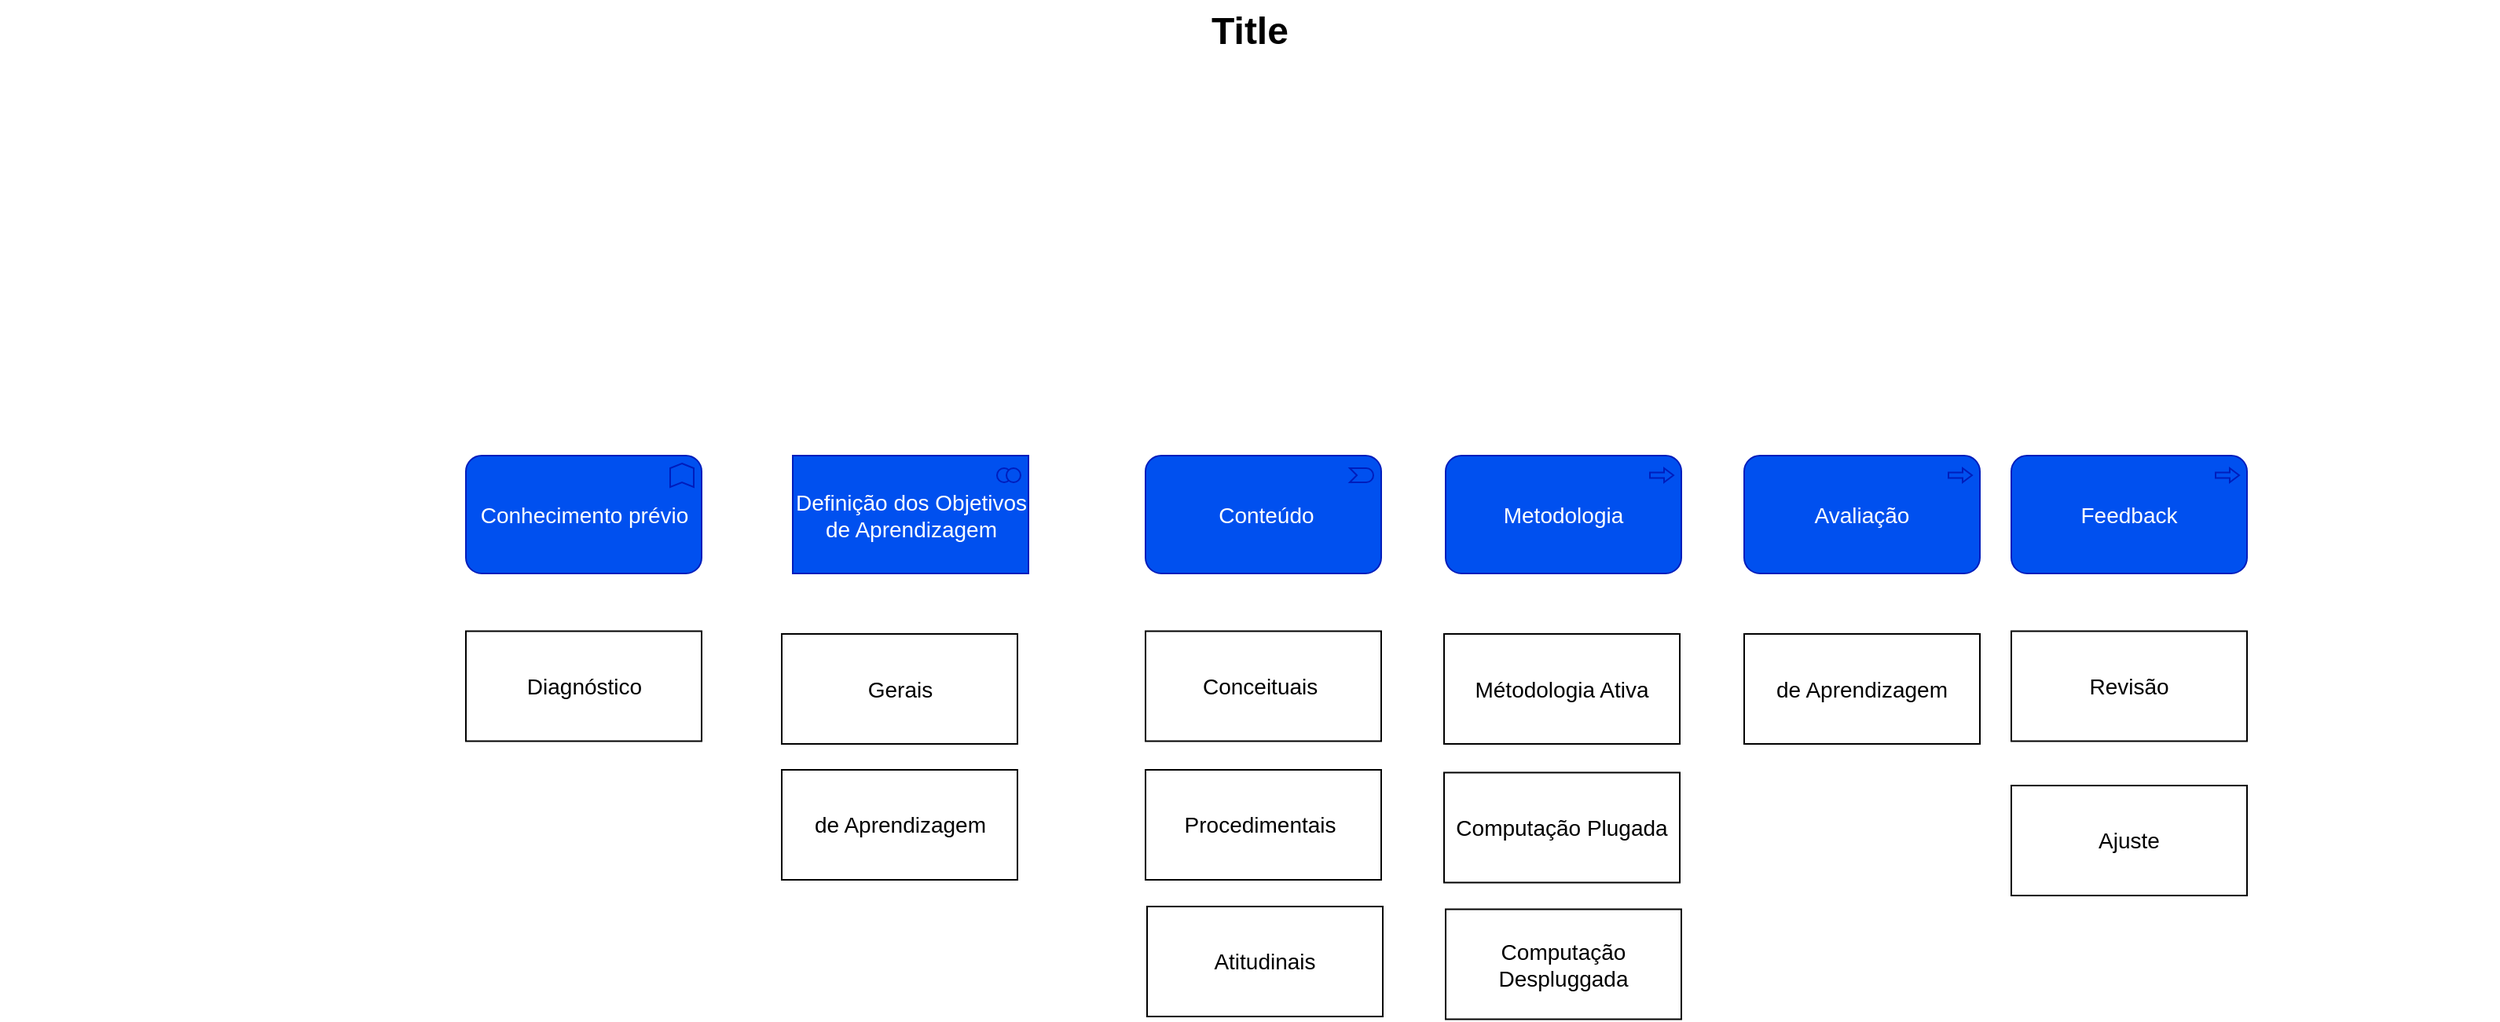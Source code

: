 <mxfile version="26.0.16">
  <diagram id="6I0OCvxSQrVGMHxT2VVA" name="Page-1">
    <mxGraphModel dx="1354" dy="558" grid="1" gridSize="10" guides="1" tooltips="1" connect="1" arrows="1" fold="1" page="1" pageScale="1" pageWidth="850" pageHeight="1100" math="0" shadow="0">
      <root>
        <mxCell id="0" />
        <mxCell id="1" parent="0" />
        <mxCell id="dKdSaXE48SgPbhcamS2K-54" value="Conhecimento prévio" style="html=1;whiteSpace=wrap;fillColor=#0050ef;shape=mxgraph.archimate3.application;appType=func;archiType=rounded;fontSize=14;strokeColor=#001DBC;fontColor=#ffffff;" parent="1" vertex="1">
          <mxGeometry x="346.5" y="360" width="150" height="75" as="geometry" />
        </mxCell>
        <mxCell id="dKdSaXE48SgPbhcamS2K-55" value="Definição dos Objetivos de Aprendizagem" style="html=1;whiteSpace=wrap;fillColor=#0050ef;shape=mxgraph.archimate3.application;appType=collab;archiType=square;fontSize=14;fontColor=#ffffff;strokeColor=#001DBC;" parent="1" vertex="1">
          <mxGeometry x="554.5" y="360" width="150" height="75" as="geometry" />
        </mxCell>
        <mxCell id="dKdSaXE48SgPbhcamS2K-56" value="&amp;nbsp;Conteúdo" style="html=1;whiteSpace=wrap;fillColor=#0050ef;shape=mxgraph.archimate3.application;appType=event;archiType=rounded;fontSize=14;fontColor=#ffffff;strokeColor=#001DBC;" parent="1" vertex="1">
          <mxGeometry x="779" y="360" width="150" height="75" as="geometry" />
        </mxCell>
        <mxCell id="dKdSaXE48SgPbhcamS2K-57" value="&amp;nbsp;Metodologia&amp;nbsp;" style="html=1;whiteSpace=wrap;fillColor=#0050ef;shape=mxgraph.archimate3.application;appType=proc;archiType=rounded;fontSize=14;fontColor=#ffffff;strokeColor=#001DBC;" parent="1" vertex="1">
          <mxGeometry x="970" y="360" width="150" height="75" as="geometry" />
        </mxCell>
        <mxCell id="dKdSaXE48SgPbhcamS2K-63" value="Title" style="text;strokeColor=none;fillColor=none;html=1;fontSize=24;fontStyle=1;verticalAlign=middle;align=center;" parent="1" vertex="1">
          <mxGeometry x="50" y="70" width="1590" height="40" as="geometry" />
        </mxCell>
        <mxCell id="iZekRTKu3hpxEuUN5g3S-9" value="Avaliação" style="html=1;whiteSpace=wrap;fillColor=#0050ef;shape=mxgraph.archimate3.application;appType=proc;archiType=rounded;fontSize=14;fontColor=#ffffff;strokeColor=#001DBC;" vertex="1" parent="1">
          <mxGeometry x="1160" y="360" width="150" height="75" as="geometry" />
        </mxCell>
        <mxCell id="iZekRTKu3hpxEuUN5g3S-15" value="Feedback" style="html=1;whiteSpace=wrap;fillColor=#0050ef;shape=mxgraph.archimate3.application;appType=proc;archiType=rounded;fontSize=14;fontColor=#ffffff;strokeColor=#001DBC;" vertex="1" parent="1">
          <mxGeometry x="1330" y="360" width="150" height="75" as="geometry" />
        </mxCell>
        <mxCell id="iZekRTKu3hpxEuUN5g3S-20" value="&lt;span style=&quot;font-size: 14px;&quot;&gt;de Aprendizagem&lt;/span&gt;" style="rounded=0;whiteSpace=wrap;html=1;" vertex="1" parent="1">
          <mxGeometry x="547.5" y="560" width="150" height="70" as="geometry" />
        </mxCell>
        <mxCell id="iZekRTKu3hpxEuUN5g3S-24" value="&lt;span style=&quot;font-size: 14px;&quot;&gt;Atitudinais&lt;/span&gt;" style="rounded=0;whiteSpace=wrap;html=1;" vertex="1" parent="1">
          <mxGeometry x="780" y="647" width="150" height="70" as="geometry" />
        </mxCell>
        <mxCell id="iZekRTKu3hpxEuUN5g3S-25" value="&lt;span style=&quot;font-size: 14px;&quot;&gt;Procedimentais&amp;nbsp;&lt;/span&gt;" style="rounded=0;whiteSpace=wrap;html=1;" vertex="1" parent="1">
          <mxGeometry x="779" y="560" width="150" height="70" as="geometry" />
        </mxCell>
        <mxCell id="iZekRTKu3hpxEuUN5g3S-26" value="&lt;span style=&quot;font-size: 14px;&quot;&gt;Conceituais&amp;nbsp;&lt;/span&gt;" style="rounded=0;whiteSpace=wrap;html=1;" vertex="1" parent="1">
          <mxGeometry x="779" y="471.75" width="150" height="70" as="geometry" />
        </mxCell>
        <mxCell id="iZekRTKu3hpxEuUN5g3S-27" value="&lt;span style=&quot;font-size: 14px;&quot;&gt;Computação Despluggada&lt;/span&gt;" style="rounded=0;whiteSpace=wrap;html=1;" vertex="1" parent="1">
          <mxGeometry x="970" y="648.75" width="150" height="70" as="geometry" />
        </mxCell>
        <mxCell id="iZekRTKu3hpxEuUN5g3S-28" value="&lt;span style=&quot;font-size: 14px;&quot;&gt;Computação Plugada&lt;/span&gt;" style="rounded=0;whiteSpace=wrap;html=1;" vertex="1" parent="1">
          <mxGeometry x="969" y="561.75" width="150" height="70" as="geometry" />
        </mxCell>
        <mxCell id="iZekRTKu3hpxEuUN5g3S-29" value="&lt;span style=&quot;font-size: 14px;&quot;&gt;Métodologia Ativa&lt;/span&gt;" style="rounded=0;whiteSpace=wrap;html=1;" vertex="1" parent="1">
          <mxGeometry x="969" y="473.5" width="150" height="70" as="geometry" />
        </mxCell>
        <mxCell id="iZekRTKu3hpxEuUN5g3S-30" value="&lt;span style=&quot;font-size: 14px;&quot;&gt;de Aprendizagem&lt;/span&gt;" style="rounded=0;whiteSpace=wrap;html=1;" vertex="1" parent="1">
          <mxGeometry x="1160" y="473.5" width="150" height="70" as="geometry" />
        </mxCell>
        <mxCell id="iZekRTKu3hpxEuUN5g3S-32" value="&lt;span style=&quot;font-size: 14px;&quot;&gt;Gerais&lt;/span&gt;&lt;span style=&quot;color: rgba(0, 0, 0, 0); font-family: monospace; font-size: 0px; text-align: start; text-wrap-mode: nowrap;&quot;&gt;%3CmxGraphModel%3E%3Croot%3E%3CmxCell%20id%3D%220%22%2F%3E%3CmxCell%20id%3D%221%22%20parent%3D%220%22%2F%3E%3CmxCell%20id%3D%222%22%20value%3D%22%26lt%3Bspan%20style%3D%26quot%3Bfont-size%3A%2014px%3B%26quot%3B%26gt%3BM%C3%A9todologia%20Ativa%26lt%3B%2Fspan%26gt%3B%22%20style%3D%22rounded%3D0%3BwhiteSpace%3Dwrap%3Bhtml%3D1%3B%22%20vertex%3D%221%22%20parent%3D%221%22%3E%3CmxGeometry%20x%3D%22969%22%20y%3D%22473.5%22%20width%3D%22150%22%20height%3D%2270%22%20as%3D%22geometry%22%2F%3E%3C%2FmxCell%3E%3C%2Froot%3E%3C%2FmxGraphModel%3E&lt;/span&gt;" style="rounded=0;whiteSpace=wrap;html=1;" vertex="1" parent="1">
          <mxGeometry x="547.5" y="473.5" width="150" height="70" as="geometry" />
        </mxCell>
        <mxCell id="iZekRTKu3hpxEuUN5g3S-33" value="&lt;span style=&quot;font-size: 14px;&quot;&gt;Diagnóstico&lt;/span&gt;" style="rounded=0;whiteSpace=wrap;html=1;" vertex="1" parent="1">
          <mxGeometry x="346.5" y="471.75" width="150" height="70" as="geometry" />
        </mxCell>
        <mxCell id="iZekRTKu3hpxEuUN5g3S-34" value="&lt;span style=&quot;font-size: 14px;&quot;&gt;Revisão&lt;/span&gt;" style="rounded=0;whiteSpace=wrap;html=1;" vertex="1" parent="1">
          <mxGeometry x="1330" y="471.75" width="150" height="70" as="geometry" />
        </mxCell>
        <mxCell id="iZekRTKu3hpxEuUN5g3S-35" value="&lt;span style=&quot;font-size: 14px;&quot;&gt;Ajuste&lt;/span&gt;" style="rounded=0;whiteSpace=wrap;html=1;" vertex="1" parent="1">
          <mxGeometry x="1330" y="570" width="150" height="70" as="geometry" />
        </mxCell>
      </root>
    </mxGraphModel>
  </diagram>
</mxfile>
